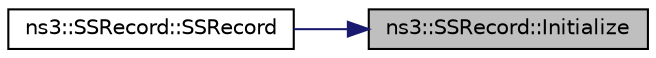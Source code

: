 digraph "ns3::SSRecord::Initialize"
{
 // LATEX_PDF_SIZE
  edge [fontname="Helvetica",fontsize="10",labelfontname="Helvetica",labelfontsize="10"];
  node [fontname="Helvetica",fontsize="10",shape=record];
  rankdir="RL";
  Node1 [label="ns3::SSRecord::Initialize",height=0.2,width=0.4,color="black", fillcolor="grey75", style="filled", fontcolor="black",tooltip="Initialize."];
  Node1 -> Node2 [dir="back",color="midnightblue",fontsize="10",style="solid",fontname="Helvetica"];
  Node2 [label="ns3::SSRecord::SSRecord",height=0.2,width=0.4,color="black", fillcolor="white", style="filled",URL="$classns3_1_1_s_s_record.html#a3afd909d9ef99e1adafdca3c0bf4c4c1",tooltip=" "];
}
